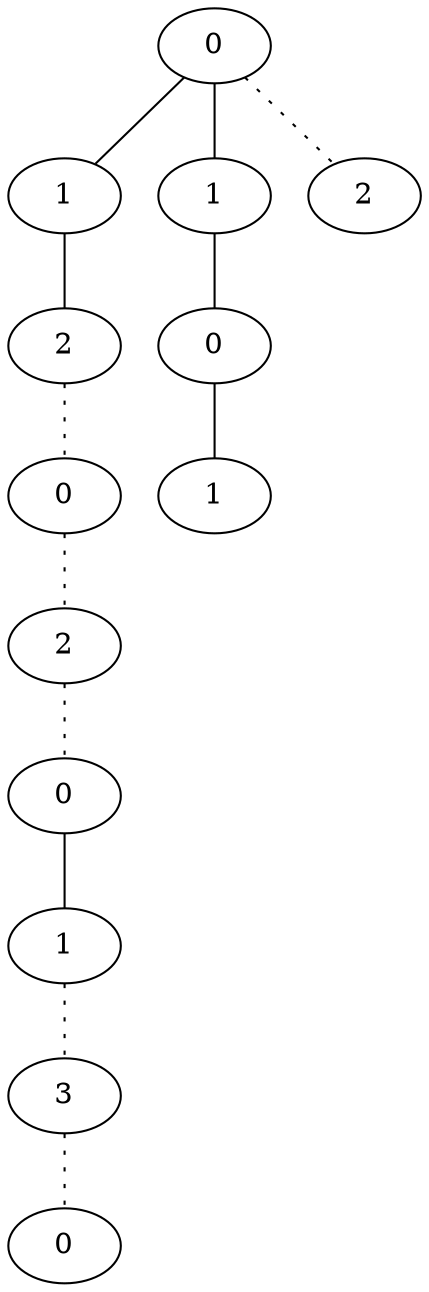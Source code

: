 graph {
a0[label=0];
a1[label=1];
a2[label=2];
a3[label=0];
a4[label=2];
a5[label=0];
a6[label=1];
a7[label=3];
a8[label=0];
a9[label=1];
a10[label=0];
a11[label=1];
a12[label=2];
a0 -- a1;
a0 -- a9;
a0 -- a12 [style=dotted];
a1 -- a2;
a2 -- a3 [style=dotted];
a3 -- a4 [style=dotted];
a4 -- a5 [style=dotted];
a5 -- a6;
a6 -- a7 [style=dotted];
a7 -- a8 [style=dotted];
a9 -- a10;
a10 -- a11;
}
